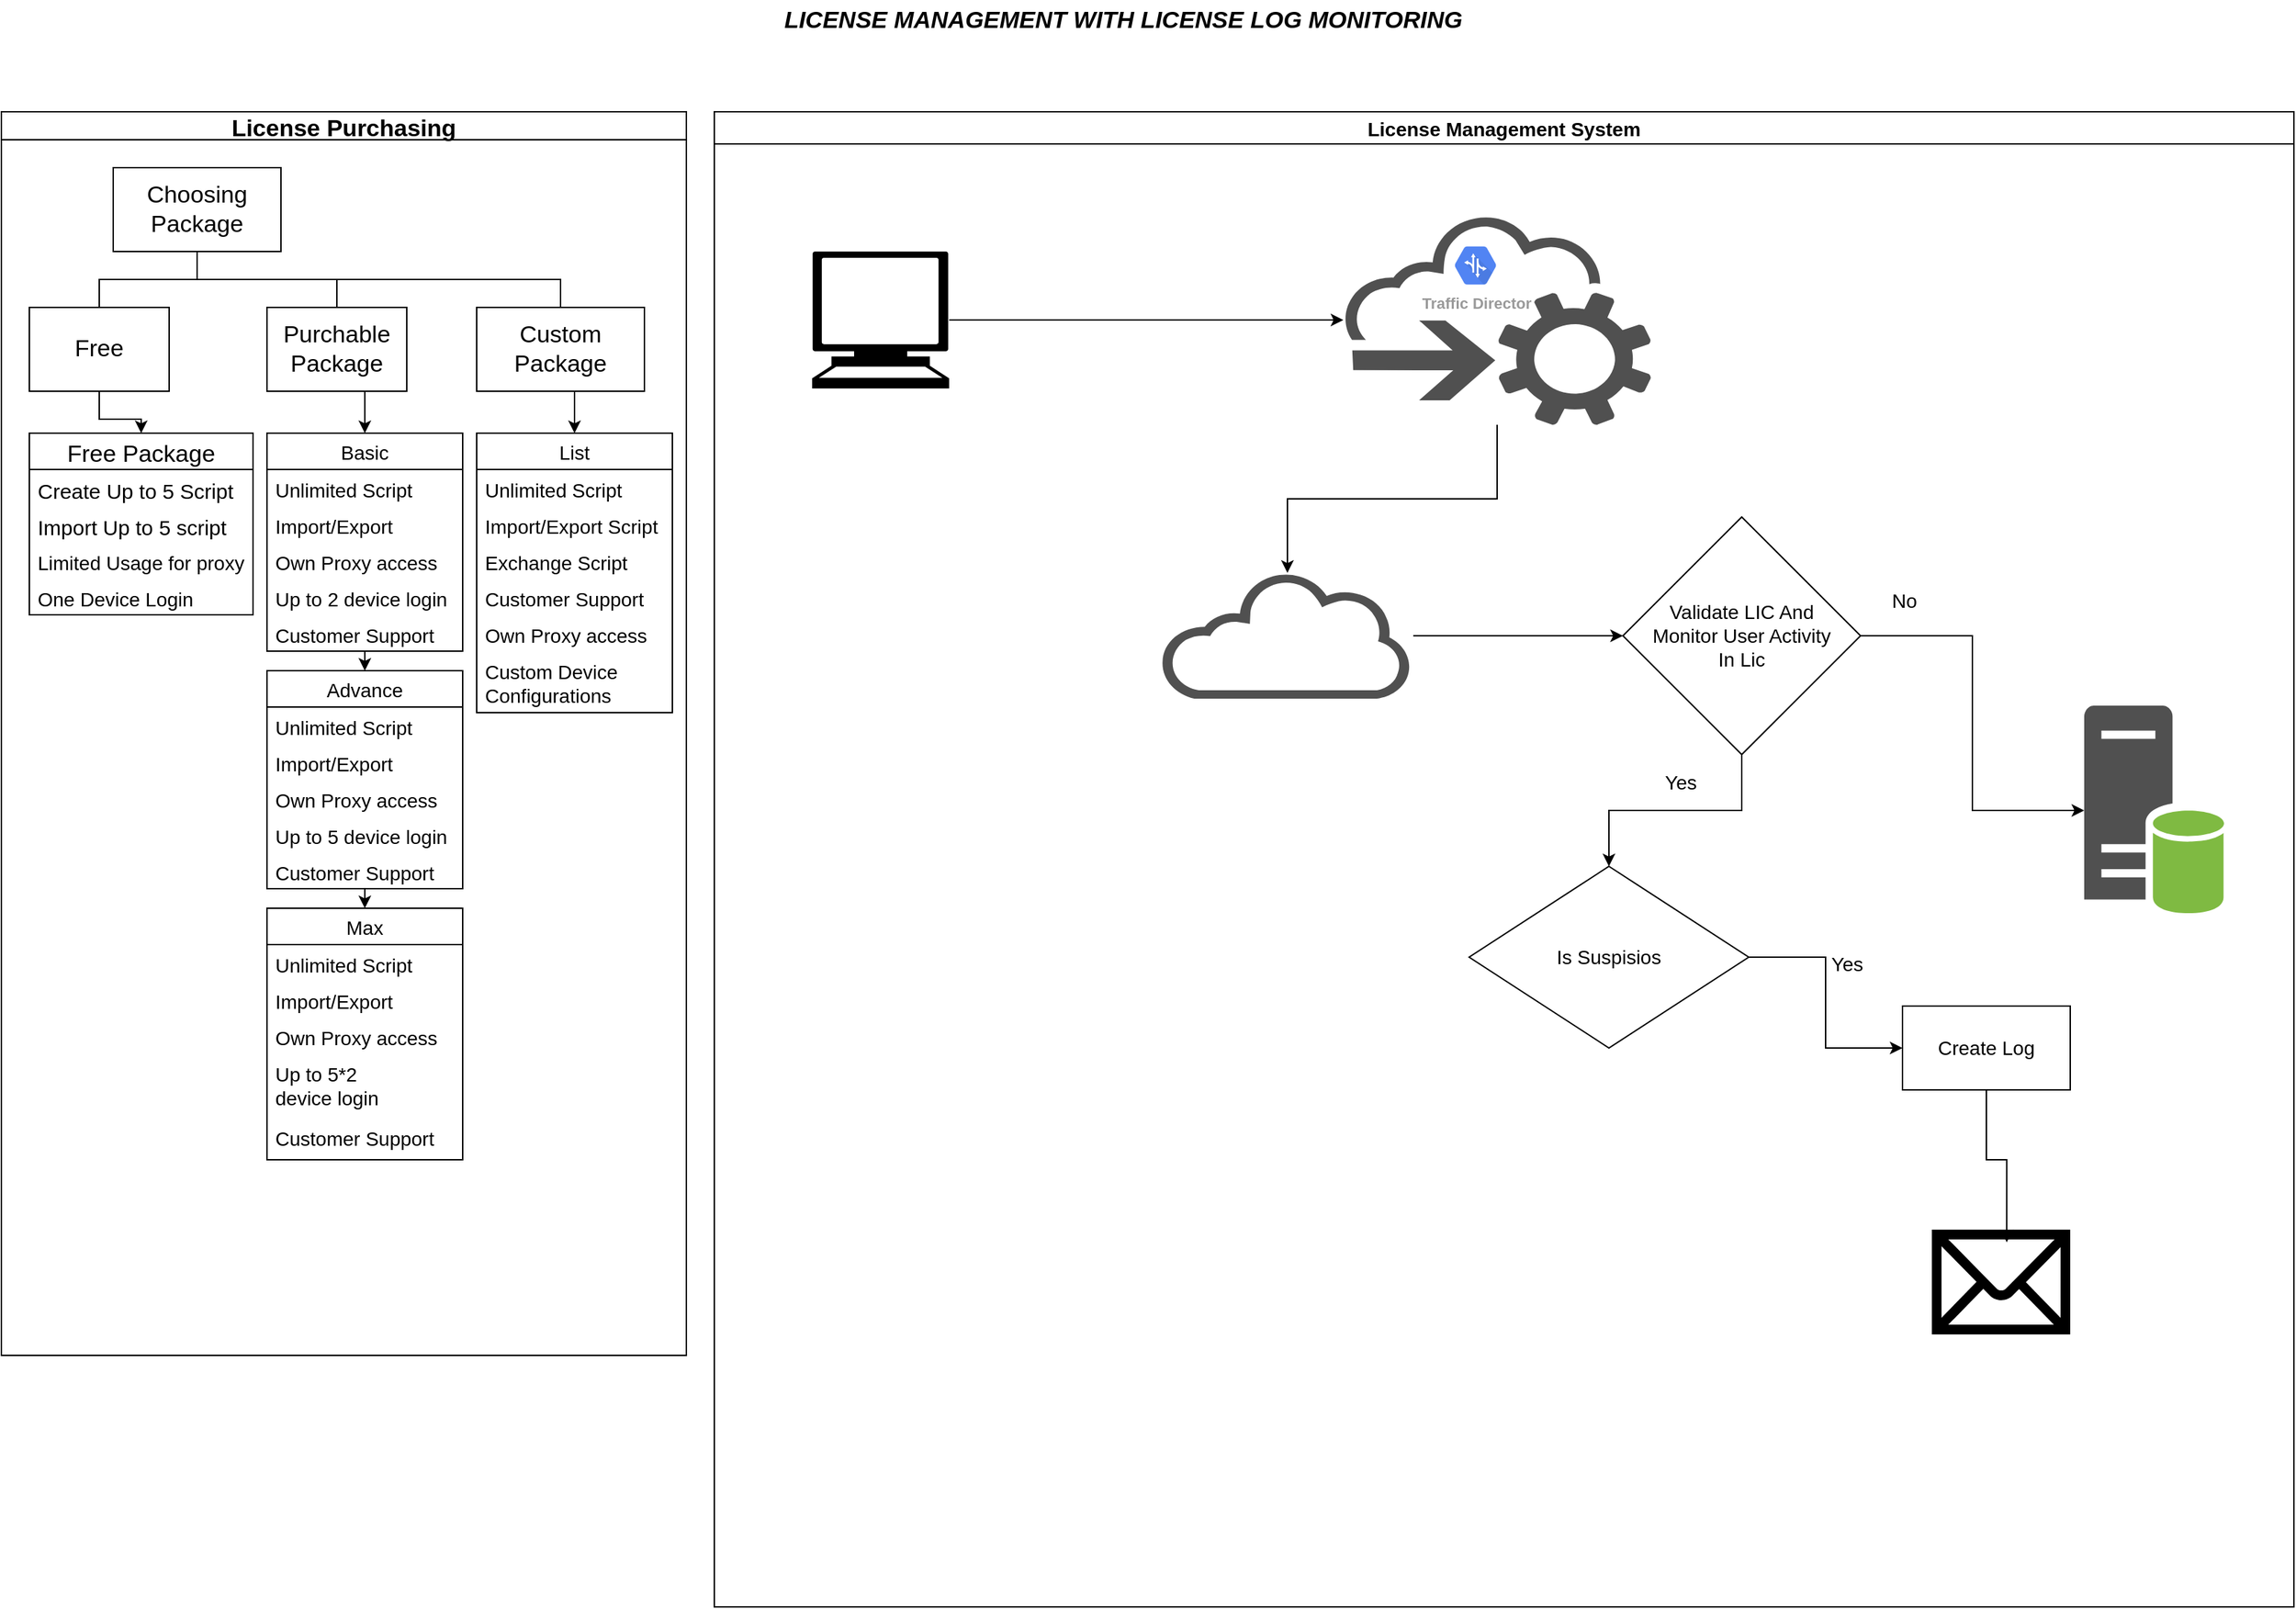 <mxfile version="17.4.6" type="github">
  <diagram name="Page-1" id="74b105a0-9070-1c63-61bc-23e55f88626e">
    <mxGraphModel dx="2844" dy="1602" grid="1" gridSize="10" guides="1" tooltips="1" connect="1" arrows="1" fold="1" page="1" pageScale="1.5" pageWidth="1169" pageHeight="826" background="none" math="0" shadow="0">
      <root>
        <mxCell id="0" style=";html=1;" />
        <mxCell id="1" style=";html=1;" parent="0" />
        <mxCell id="EOm_PajLkAZvnmIKBMYh-17" value="LICENSE MANAGEMENT WITH LICENSE LOG MONITORING&amp;nbsp;" style="text;html=1;strokeColor=none;fillColor=none;align=center;verticalAlign=middle;whiteSpace=wrap;rounded=0;fontStyle=3;fontSize=17;" vertex="1" parent="1">
          <mxGeometry x="290" y="40" width="1110" height="30" as="geometry" />
        </mxCell>
        <mxCell id="EOm_PajLkAZvnmIKBMYh-26" value="License Purchasing" style="swimlane;startSize=20;horizontal=1;containerType=tree;newEdgeStyle={&quot;edgeStyle&quot;:&quot;elbowEdgeStyle&quot;,&quot;startArrow&quot;:&quot;none&quot;,&quot;endArrow&quot;:&quot;none&quot;};fontSize=17;" vertex="1" parent="1">
          <mxGeometry x="40" y="120" width="490" height="890" as="geometry" />
        </mxCell>
        <mxCell id="EOm_PajLkAZvnmIKBMYh-27" value="" style="edgeStyle=elbowEdgeStyle;elbow=vertical;startArrow=none;endArrow=none;rounded=0;fontSize=17;" edge="1" parent="EOm_PajLkAZvnmIKBMYh-26" source="EOm_PajLkAZvnmIKBMYh-29" target="EOm_PajLkAZvnmIKBMYh-30">
          <mxGeometry relative="1" as="geometry" />
        </mxCell>
        <mxCell id="EOm_PajLkAZvnmIKBMYh-28" value="" style="edgeStyle=elbowEdgeStyle;elbow=vertical;startArrow=none;endArrow=none;rounded=0;fontSize=17;" edge="1" parent="EOm_PajLkAZvnmIKBMYh-26" source="EOm_PajLkAZvnmIKBMYh-29" target="EOm_PajLkAZvnmIKBMYh-31">
          <mxGeometry relative="1" as="geometry" />
        </mxCell>
        <UserObject label="Choosing Package" treeRoot="1" id="EOm_PajLkAZvnmIKBMYh-29">
          <mxCell style="whiteSpace=wrap;html=1;align=center;treeFolding=1;treeMoving=1;newEdgeStyle={&quot;edgeStyle&quot;:&quot;elbowEdgeStyle&quot;,&quot;startArrow&quot;:&quot;none&quot;,&quot;endArrow&quot;:&quot;none&quot;};fontSize=17;" vertex="1" parent="EOm_PajLkAZvnmIKBMYh-26">
            <mxGeometry x="80" y="40" width="120" height="60" as="geometry" />
          </mxCell>
        </UserObject>
        <mxCell id="EOm_PajLkAZvnmIKBMYh-41" style="edgeStyle=orthogonalEdgeStyle;rounded=0;orthogonalLoop=1;jettySize=auto;html=1;entryX=0.5;entryY=0;entryDx=0;entryDy=0;fontSize=17;" edge="1" parent="EOm_PajLkAZvnmIKBMYh-26" source="EOm_PajLkAZvnmIKBMYh-30" target="EOm_PajLkAZvnmIKBMYh-37">
          <mxGeometry relative="1" as="geometry" />
        </mxCell>
        <mxCell id="EOm_PajLkAZvnmIKBMYh-30" value="Free" style="whiteSpace=wrap;html=1;align=center;verticalAlign=middle;treeFolding=1;treeMoving=1;newEdgeStyle={&quot;edgeStyle&quot;:&quot;elbowEdgeStyle&quot;,&quot;startArrow&quot;:&quot;none&quot;,&quot;endArrow&quot;:&quot;none&quot;};fontSize=17;" vertex="1" parent="EOm_PajLkAZvnmIKBMYh-26">
          <mxGeometry x="20" y="140" width="100" height="60" as="geometry" />
        </mxCell>
        <mxCell id="EOm_PajLkAZvnmIKBMYh-46" style="edgeStyle=orthogonalEdgeStyle;rounded=0;orthogonalLoop=1;jettySize=auto;html=1;exitX=0.5;exitY=1;exitDx=0;exitDy=0;entryX=0.5;entryY=0;entryDx=0;entryDy=0;fontSize=14;" edge="1" parent="EOm_PajLkAZvnmIKBMYh-26" source="EOm_PajLkAZvnmIKBMYh-31" target="EOm_PajLkAZvnmIKBMYh-42">
          <mxGeometry relative="1" as="geometry" />
        </mxCell>
        <mxCell id="EOm_PajLkAZvnmIKBMYh-31" value="Purchable Package" style="whiteSpace=wrap;html=1;align=center;verticalAlign=middle;treeFolding=1;treeMoving=1;newEdgeStyle={&quot;edgeStyle&quot;:&quot;elbowEdgeStyle&quot;,&quot;startArrow&quot;:&quot;none&quot;,&quot;endArrow&quot;:&quot;none&quot;};fontSize=17;" vertex="1" parent="EOm_PajLkAZvnmIKBMYh-26">
          <mxGeometry x="190" y="140" width="100" height="60" as="geometry" />
        </mxCell>
        <mxCell id="EOm_PajLkAZvnmIKBMYh-32" value="" style="edgeStyle=elbowEdgeStyle;rounded=0;orthogonalLoop=1;jettySize=auto;html=1;elbow=vertical;startArrow=none;endArrow=none;" edge="1" source="EOm_PajLkAZvnmIKBMYh-29" target="EOm_PajLkAZvnmIKBMYh-33" parent="EOm_PajLkAZvnmIKBMYh-26">
          <mxGeometry relative="1" as="geometry" />
        </mxCell>
        <UserObject label="Custom Package" treeRoot="1" id="EOm_PajLkAZvnmIKBMYh-33">
          <mxCell style="whiteSpace=wrap;html=1;align=center;treeFolding=1;treeMoving=1;newEdgeStyle={&quot;edgeStyle&quot;:&quot;elbowEdgeStyle&quot;,&quot;startArrow&quot;:&quot;none&quot;,&quot;endArrow&quot;:&quot;none&quot;};fontSize=17;" vertex="1" parent="EOm_PajLkAZvnmIKBMYh-26">
            <mxGeometry x="340.0" y="140" width="120" height="60" as="geometry" />
          </mxCell>
        </UserObject>
        <mxCell id="EOm_PajLkAZvnmIKBMYh-37" value="Free Package" style="swimlane;fontStyle=0;childLayout=stackLayout;horizontal=1;startSize=26;fillColor=none;horizontalStack=0;resizeParent=1;resizeParentMax=0;resizeLast=0;collapsible=1;marginBottom=0;fontSize=17;" vertex="1" parent="EOm_PajLkAZvnmIKBMYh-26">
          <mxGeometry x="20" y="230" width="160" height="130" as="geometry" />
        </mxCell>
        <mxCell id="EOm_PajLkAZvnmIKBMYh-38" value="Create Up to 5 Script" style="text;strokeColor=none;fillColor=none;align=left;verticalAlign=top;spacingLeft=4;spacingRight=4;overflow=hidden;rotatable=0;points=[[0,0.5],[1,0.5]];portConstraint=eastwest;fontSize=15;" vertex="1" parent="EOm_PajLkAZvnmIKBMYh-37">
          <mxGeometry y="26" width="160" height="26" as="geometry" />
        </mxCell>
        <mxCell id="EOm_PajLkAZvnmIKBMYh-39" value="Import Up to 5 script" style="text;strokeColor=none;fillColor=none;align=left;verticalAlign=top;spacingLeft=4;spacingRight=4;overflow=hidden;rotatable=0;points=[[0,0.5],[1,0.5]];portConstraint=eastwest;fontSize=15;" vertex="1" parent="EOm_PajLkAZvnmIKBMYh-37">
          <mxGeometry y="52" width="160" height="26" as="geometry" />
        </mxCell>
        <mxCell id="EOm_PajLkAZvnmIKBMYh-40" value="Limited Usage for proxy" style="text;strokeColor=none;fillColor=none;align=left;verticalAlign=top;spacingLeft=4;spacingRight=4;overflow=hidden;rotatable=0;points=[[0,0.5],[1,0.5]];portConstraint=eastwest;fontSize=14;" vertex="1" parent="EOm_PajLkAZvnmIKBMYh-37">
          <mxGeometry y="78" width="160" height="26" as="geometry" />
        </mxCell>
        <mxCell id="EOm_PajLkAZvnmIKBMYh-60" value="One Device Login&#xa;" style="text;strokeColor=none;fillColor=none;align=left;verticalAlign=top;spacingLeft=4;spacingRight=4;overflow=hidden;rotatable=0;points=[[0,0.5],[1,0.5]];portConstraint=eastwest;fontSize=14;" vertex="1" parent="EOm_PajLkAZvnmIKBMYh-37">
          <mxGeometry y="104" width="160" height="26" as="geometry" />
        </mxCell>
        <mxCell id="EOm_PajLkAZvnmIKBMYh-42" value="Basic" style="swimlane;fontStyle=0;childLayout=stackLayout;horizontal=1;startSize=26;fillColor=none;horizontalStack=0;resizeParent=1;resizeParentMax=0;resizeLast=0;collapsible=1;marginBottom=0;fontSize=14;noLabel=0;" vertex="1" parent="EOm_PajLkAZvnmIKBMYh-26">
          <mxGeometry x="190" y="230" width="140" height="156" as="geometry">
            <mxRectangle x="190" y="230" width="50" height="26" as="alternateBounds" />
          </mxGeometry>
        </mxCell>
        <mxCell id="EOm_PajLkAZvnmIKBMYh-43" value="Unlimited Script " style="text;strokeColor=none;fillColor=none;align=left;verticalAlign=top;spacingLeft=4;spacingRight=4;overflow=hidden;rotatable=0;points=[[0,0.5],[1,0.5]];portConstraint=eastwest;fontSize=14;" vertex="1" parent="EOm_PajLkAZvnmIKBMYh-42">
          <mxGeometry y="26" width="140" height="26" as="geometry" />
        </mxCell>
        <mxCell id="EOm_PajLkAZvnmIKBMYh-44" value="Import/Export" style="text;strokeColor=none;fillColor=none;align=left;verticalAlign=top;spacingLeft=4;spacingRight=4;overflow=hidden;rotatable=0;points=[[0,0.5],[1,0.5]];portConstraint=eastwest;fontSize=14;" vertex="1" parent="EOm_PajLkAZvnmIKBMYh-42">
          <mxGeometry y="52" width="140" height="26" as="geometry" />
        </mxCell>
        <mxCell id="EOm_PajLkAZvnmIKBMYh-45" value="Own Proxy access" style="text;strokeColor=none;fillColor=none;align=left;verticalAlign=top;spacingLeft=4;spacingRight=4;overflow=hidden;rotatable=0;points=[[0,0.5],[1,0.5]];portConstraint=eastwest;fontSize=14;" vertex="1" parent="EOm_PajLkAZvnmIKBMYh-42">
          <mxGeometry y="78" width="140" height="26" as="geometry" />
        </mxCell>
        <mxCell id="EOm_PajLkAZvnmIKBMYh-59" value="Up to 2 device login" style="text;strokeColor=none;fillColor=none;align=left;verticalAlign=top;spacingLeft=4;spacingRight=4;overflow=hidden;rotatable=0;points=[[0,0.5],[1,0.5]];portConstraint=eastwest;fontSize=14;" vertex="1" parent="EOm_PajLkAZvnmIKBMYh-42">
          <mxGeometry y="104" width="140" height="26" as="geometry" />
        </mxCell>
        <mxCell id="EOm_PajLkAZvnmIKBMYh-90" value="Customer Support" style="text;strokeColor=none;fillColor=none;align=left;verticalAlign=top;spacingLeft=4;spacingRight=4;overflow=hidden;rotatable=0;points=[[0,0.5],[1,0.5]];portConstraint=eastwest;fontSize=14;" vertex="1" parent="EOm_PajLkAZvnmIKBMYh-42">
          <mxGeometry y="130" width="140" height="26" as="geometry" />
        </mxCell>
        <mxCell id="EOm_PajLkAZvnmIKBMYh-66" style="edgeStyle=orthogonalEdgeStyle;rounded=0;orthogonalLoop=1;jettySize=auto;html=1;exitX=0.5;exitY=1;exitDx=0;exitDy=0;entryX=0.5;entryY=0;entryDx=0;entryDy=0;fontSize=14;" edge="1" target="EOm_PajLkAZvnmIKBMYh-67" source="EOm_PajLkAZvnmIKBMYh-42" parent="EOm_PajLkAZvnmIKBMYh-26">
          <mxGeometry relative="1" as="geometry">
            <mxPoint x="450.0" y="330" as="sourcePoint" />
          </mxGeometry>
        </mxCell>
        <mxCell id="EOm_PajLkAZvnmIKBMYh-67" value="Advance" style="swimlane;fontStyle=0;childLayout=stackLayout;horizontal=1;startSize=26;fillColor=none;horizontalStack=0;resizeParent=1;resizeParentMax=0;resizeLast=0;collapsible=1;marginBottom=0;fontSize=14;noLabel=0;" vertex="1" parent="EOm_PajLkAZvnmIKBMYh-26">
          <mxGeometry x="190" y="400" width="140" height="156" as="geometry">
            <mxRectangle x="190" y="230" width="50" height="26" as="alternateBounds" />
          </mxGeometry>
        </mxCell>
        <mxCell id="EOm_PajLkAZvnmIKBMYh-68" value="Unlimited Script " style="text;strokeColor=none;fillColor=none;align=left;verticalAlign=top;spacingLeft=4;spacingRight=4;overflow=hidden;rotatable=0;points=[[0,0.5],[1,0.5]];portConstraint=eastwest;fontSize=14;" vertex="1" parent="EOm_PajLkAZvnmIKBMYh-67">
          <mxGeometry y="26" width="140" height="26" as="geometry" />
        </mxCell>
        <mxCell id="EOm_PajLkAZvnmIKBMYh-69" value="Import/Export" style="text;strokeColor=none;fillColor=none;align=left;verticalAlign=top;spacingLeft=4;spacingRight=4;overflow=hidden;rotatable=0;points=[[0,0.5],[1,0.5]];portConstraint=eastwest;fontSize=14;" vertex="1" parent="EOm_PajLkAZvnmIKBMYh-67">
          <mxGeometry y="52" width="140" height="26" as="geometry" />
        </mxCell>
        <mxCell id="EOm_PajLkAZvnmIKBMYh-70" value="Own Proxy access" style="text;strokeColor=none;fillColor=none;align=left;verticalAlign=top;spacingLeft=4;spacingRight=4;overflow=hidden;rotatable=0;points=[[0,0.5],[1,0.5]];portConstraint=eastwest;fontSize=14;" vertex="1" parent="EOm_PajLkAZvnmIKBMYh-67">
          <mxGeometry y="78" width="140" height="26" as="geometry" />
        </mxCell>
        <mxCell id="EOm_PajLkAZvnmIKBMYh-71" value="Up to 5 device login" style="text;strokeColor=none;fillColor=none;align=left;verticalAlign=top;spacingLeft=4;spacingRight=4;overflow=hidden;rotatable=0;points=[[0,0.5],[1,0.5]];portConstraint=eastwest;fontSize=14;" vertex="1" parent="EOm_PajLkAZvnmIKBMYh-67">
          <mxGeometry y="104" width="140" height="26" as="geometry" />
        </mxCell>
        <mxCell id="EOm_PajLkAZvnmIKBMYh-91" value="Customer Support" style="text;strokeColor=none;fillColor=none;align=left;verticalAlign=top;spacingLeft=4;spacingRight=4;overflow=hidden;rotatable=0;points=[[0,0.5],[1,0.5]];portConstraint=eastwest;fontSize=14;" vertex="1" parent="EOm_PajLkAZvnmIKBMYh-67">
          <mxGeometry y="130" width="140" height="26" as="geometry" />
        </mxCell>
        <mxCell id="EOm_PajLkAZvnmIKBMYh-72" style="edgeStyle=orthogonalEdgeStyle;rounded=0;orthogonalLoop=1;jettySize=auto;html=1;exitX=0.5;exitY=1;exitDx=0;exitDy=0;entryX=0.5;entryY=0;entryDx=0;entryDy=0;fontSize=14;" edge="1" target="EOm_PajLkAZvnmIKBMYh-73" source="EOm_PajLkAZvnmIKBMYh-67" parent="EOm_PajLkAZvnmIKBMYh-26">
          <mxGeometry relative="1" as="geometry">
            <mxPoint x="470.0" y="490" as="sourcePoint" />
          </mxGeometry>
        </mxCell>
        <mxCell id="EOm_PajLkAZvnmIKBMYh-73" value="Max" style="swimlane;fontStyle=0;childLayout=stackLayout;horizontal=1;startSize=26;fillColor=none;horizontalStack=0;resizeParent=1;resizeParentMax=0;resizeLast=0;collapsible=1;marginBottom=0;fontSize=14;noLabel=0;" vertex="1" parent="EOm_PajLkAZvnmIKBMYh-26">
          <mxGeometry x="190" y="570" width="140" height="180" as="geometry">
            <mxRectangle x="190" y="230" width="50" height="26" as="alternateBounds" />
          </mxGeometry>
        </mxCell>
        <mxCell id="EOm_PajLkAZvnmIKBMYh-74" value="Unlimited Script " style="text;strokeColor=none;fillColor=none;align=left;verticalAlign=top;spacingLeft=4;spacingRight=4;overflow=hidden;rotatable=0;points=[[0,0.5],[1,0.5]];portConstraint=eastwest;fontSize=14;" vertex="1" parent="EOm_PajLkAZvnmIKBMYh-73">
          <mxGeometry y="26" width="140" height="26" as="geometry" />
        </mxCell>
        <mxCell id="EOm_PajLkAZvnmIKBMYh-75" value="Import/Export" style="text;strokeColor=none;fillColor=none;align=left;verticalAlign=top;spacingLeft=4;spacingRight=4;overflow=hidden;rotatable=0;points=[[0,0.5],[1,0.5]];portConstraint=eastwest;fontSize=14;" vertex="1" parent="EOm_PajLkAZvnmIKBMYh-73">
          <mxGeometry y="52" width="140" height="26" as="geometry" />
        </mxCell>
        <mxCell id="EOm_PajLkAZvnmIKBMYh-76" value="Own Proxy access" style="text;strokeColor=none;fillColor=none;align=left;verticalAlign=top;spacingLeft=4;spacingRight=4;overflow=hidden;rotatable=0;points=[[0,0.5],[1,0.5]];portConstraint=eastwest;fontSize=14;" vertex="1" parent="EOm_PajLkAZvnmIKBMYh-73">
          <mxGeometry y="78" width="140" height="26" as="geometry" />
        </mxCell>
        <mxCell id="EOm_PajLkAZvnmIKBMYh-77" value="Up to 5*2 &#xa;device login" style="text;strokeColor=none;fillColor=none;align=left;verticalAlign=top;spacingLeft=4;spacingRight=4;overflow=hidden;rotatable=0;points=[[0,0.5],[1,0.5]];portConstraint=eastwest;fontSize=14;" vertex="1" parent="EOm_PajLkAZvnmIKBMYh-73">
          <mxGeometry y="104" width="140" height="46" as="geometry" />
        </mxCell>
        <mxCell id="EOm_PajLkAZvnmIKBMYh-92" value="Customer Support" style="text;strokeColor=none;fillColor=none;align=left;verticalAlign=top;spacingLeft=4;spacingRight=4;overflow=hidden;rotatable=0;points=[[0,0.5],[1,0.5]];portConstraint=eastwest;fontSize=14;" vertex="1" parent="EOm_PajLkAZvnmIKBMYh-73">
          <mxGeometry y="150" width="140" height="30" as="geometry" />
        </mxCell>
        <mxCell id="EOm_PajLkAZvnmIKBMYh-82" value="List" style="swimlane;fontStyle=0;childLayout=stackLayout;horizontal=1;startSize=26;fillColor=none;horizontalStack=0;resizeParent=1;resizeParentMax=0;resizeLast=0;collapsible=1;marginBottom=0;fontSize=14;" vertex="1" parent="EOm_PajLkAZvnmIKBMYh-26">
          <mxGeometry x="340" y="230" width="140" height="200" as="geometry" />
        </mxCell>
        <mxCell id="EOm_PajLkAZvnmIKBMYh-83" value="Unlimited Script" style="text;strokeColor=none;fillColor=none;align=left;verticalAlign=top;spacingLeft=4;spacingRight=4;overflow=hidden;rotatable=0;points=[[0,0.5],[1,0.5]];portConstraint=eastwest;fontSize=14;" vertex="1" parent="EOm_PajLkAZvnmIKBMYh-82">
          <mxGeometry y="26" width="140" height="26" as="geometry" />
        </mxCell>
        <mxCell id="EOm_PajLkAZvnmIKBMYh-84" value="Import/Export Script" style="text;strokeColor=none;fillColor=none;align=left;verticalAlign=top;spacingLeft=4;spacingRight=4;overflow=hidden;rotatable=0;points=[[0,0.5],[1,0.5]];portConstraint=eastwest;fontSize=14;" vertex="1" parent="EOm_PajLkAZvnmIKBMYh-82">
          <mxGeometry y="52" width="140" height="26" as="geometry" />
        </mxCell>
        <mxCell id="EOm_PajLkAZvnmIKBMYh-85" value="Exchange Script" style="text;strokeColor=none;fillColor=none;align=left;verticalAlign=top;spacingLeft=4;spacingRight=4;overflow=hidden;rotatable=0;points=[[0,0.5],[1,0.5]];portConstraint=eastwest;fontSize=14;" vertex="1" parent="EOm_PajLkAZvnmIKBMYh-82">
          <mxGeometry y="78" width="140" height="26" as="geometry" />
        </mxCell>
        <mxCell id="EOm_PajLkAZvnmIKBMYh-86" value="Customer Support" style="text;strokeColor=none;fillColor=none;align=left;verticalAlign=top;spacingLeft=4;spacingRight=4;overflow=hidden;rotatable=0;points=[[0,0.5],[1,0.5]];portConstraint=eastwest;fontSize=14;" vertex="1" parent="EOm_PajLkAZvnmIKBMYh-82">
          <mxGeometry y="104" width="140" height="26" as="geometry" />
        </mxCell>
        <mxCell id="EOm_PajLkAZvnmIKBMYh-87" value="Own Proxy access" style="text;strokeColor=none;fillColor=none;align=left;verticalAlign=top;spacingLeft=4;spacingRight=4;overflow=hidden;rotatable=0;points=[[0,0.5],[1,0.5]];portConstraint=eastwest;fontSize=14;" vertex="1" parent="EOm_PajLkAZvnmIKBMYh-82">
          <mxGeometry y="130" width="140" height="26" as="geometry" />
        </mxCell>
        <mxCell id="EOm_PajLkAZvnmIKBMYh-88" value="Custom Device &#xa;Configurations" style="text;strokeColor=none;fillColor=none;align=left;verticalAlign=top;spacingLeft=4;spacingRight=4;overflow=hidden;rotatable=0;points=[[0,0.5],[1,0.5]];portConstraint=eastwest;fontSize=14;" vertex="1" parent="EOm_PajLkAZvnmIKBMYh-82">
          <mxGeometry y="156" width="140" height="44" as="geometry" />
        </mxCell>
        <mxCell id="EOm_PajLkAZvnmIKBMYh-89" style="edgeStyle=orthogonalEdgeStyle;rounded=0;orthogonalLoop=1;jettySize=auto;html=1;exitX=0.5;exitY=1;exitDx=0;exitDy=0;entryX=0.5;entryY=0;entryDx=0;entryDy=0;fontSize=14;" edge="1" parent="EOm_PajLkAZvnmIKBMYh-26" source="EOm_PajLkAZvnmIKBMYh-33" target="EOm_PajLkAZvnmIKBMYh-82">
          <mxGeometry relative="1" as="geometry" />
        </mxCell>
        <mxCell id="EOm_PajLkAZvnmIKBMYh-93" value="License Management System" style="swimlane;fontSize=14;" vertex="1" parent="1">
          <mxGeometry x="550" y="120" width="1130" height="1070" as="geometry" />
        </mxCell>
        <mxCell id="EOm_PajLkAZvnmIKBMYh-116" style="edgeStyle=orthogonalEdgeStyle;rounded=0;orthogonalLoop=1;jettySize=auto;html=1;fontSize=14;" edge="1" parent="EOm_PajLkAZvnmIKBMYh-93" source="EOm_PajLkAZvnmIKBMYh-94" target="EOm_PajLkAZvnmIKBMYh-115">
          <mxGeometry relative="1" as="geometry" />
        </mxCell>
        <mxCell id="EOm_PajLkAZvnmIKBMYh-94" value="" style="shape=mxgraph.signs.tech.computer;html=1;pointerEvents=1;fillColor=#000000;strokeColor=none;verticalLabelPosition=bottom;verticalAlign=top;align=center;sketch=0;fontSize=14;" vertex="1" parent="EOm_PajLkAZvnmIKBMYh-93">
          <mxGeometry x="70" y="100" width="98" height="98" as="geometry" />
        </mxCell>
        <mxCell id="EOm_PajLkAZvnmIKBMYh-98" value="" style="sketch=0;shadow=0;dashed=0;html=1;strokeColor=none;fillColor=#505050;labelPosition=center;verticalLabelPosition=bottom;verticalAlign=top;outlineConnect=0;align=center;shape=mxgraph.office.databases.database_server_green;fontSize=14;" vertex="1" parent="EOm_PajLkAZvnmIKBMYh-93">
          <mxGeometry x="980" y="425" width="100" height="150" as="geometry" />
        </mxCell>
        <mxCell id="EOm_PajLkAZvnmIKBMYh-122" style="edgeStyle=orthogonalEdgeStyle;rounded=0;orthogonalLoop=1;jettySize=auto;html=1;fontSize=14;" edge="1" parent="EOm_PajLkAZvnmIKBMYh-93" source="EOm_PajLkAZvnmIKBMYh-115" target="EOm_PajLkAZvnmIKBMYh-117">
          <mxGeometry relative="1" as="geometry" />
        </mxCell>
        <mxCell id="EOm_PajLkAZvnmIKBMYh-115" value="" style="sketch=0;pointerEvents=1;shadow=0;dashed=0;html=1;strokeColor=none;fillColor=#505050;labelPosition=center;verticalLabelPosition=bottom;outlineConnect=0;verticalAlign=top;align=center;shape=mxgraph.office.clouds.cloud_service_request;fontSize=14;" vertex="1" parent="EOm_PajLkAZvnmIKBMYh-93">
          <mxGeometry x="450" y="74" width="220" height="150" as="geometry" />
        </mxCell>
        <mxCell id="EOm_PajLkAZvnmIKBMYh-124" style="edgeStyle=orthogonalEdgeStyle;rounded=0;orthogonalLoop=1;jettySize=auto;html=1;entryX=0;entryY=0.5;entryDx=0;entryDy=0;fontSize=14;" edge="1" parent="EOm_PajLkAZvnmIKBMYh-93" source="EOm_PajLkAZvnmIKBMYh-117" target="EOm_PajLkAZvnmIKBMYh-123">
          <mxGeometry relative="1" as="geometry" />
        </mxCell>
        <mxCell id="EOm_PajLkAZvnmIKBMYh-117" value="" style="sketch=0;pointerEvents=1;shadow=0;dashed=0;html=1;strokeColor=none;fillColor=#505050;labelPosition=center;verticalLabelPosition=bottom;outlineConnect=0;verticalAlign=top;align=center;shape=mxgraph.office.clouds.cloud;fontSize=14;" vertex="1" parent="EOm_PajLkAZvnmIKBMYh-93">
          <mxGeometry x="320" y="330" width="180" height="90" as="geometry" />
        </mxCell>
        <mxCell id="EOm_PajLkAZvnmIKBMYh-125" style="edgeStyle=orthogonalEdgeStyle;rounded=0;orthogonalLoop=1;jettySize=auto;html=1;exitX=1;exitY=0.5;exitDx=0;exitDy=0;fontSize=14;" edge="1" parent="EOm_PajLkAZvnmIKBMYh-93" source="EOm_PajLkAZvnmIKBMYh-123" target="EOm_PajLkAZvnmIKBMYh-98">
          <mxGeometry relative="1" as="geometry" />
        </mxCell>
        <mxCell id="EOm_PajLkAZvnmIKBMYh-143" value="No" style="edgeLabel;html=1;align=center;verticalAlign=middle;resizable=0;points=[];fontSize=14;" vertex="1" connectable="0" parent="EOm_PajLkAZvnmIKBMYh-125">
          <mxGeometry x="-0.82" y="4" relative="1" as="geometry">
            <mxPoint x="5" y="-21" as="offset" />
          </mxGeometry>
        </mxCell>
        <mxCell id="EOm_PajLkAZvnmIKBMYh-130" value="" style="edgeStyle=orthogonalEdgeStyle;rounded=0;orthogonalLoop=1;jettySize=auto;html=1;fontSize=14;" edge="1" parent="EOm_PajLkAZvnmIKBMYh-93" source="EOm_PajLkAZvnmIKBMYh-123" target="EOm_PajLkAZvnmIKBMYh-129">
          <mxGeometry relative="1" as="geometry" />
        </mxCell>
        <mxCell id="EOm_PajLkAZvnmIKBMYh-142" value="Yes" style="edgeLabel;html=1;align=center;verticalAlign=middle;resizable=0;points=[];fontSize=14;" vertex="1" connectable="0" parent="EOm_PajLkAZvnmIKBMYh-130">
          <mxGeometry x="0.311" y="-2" relative="1" as="geometry">
            <mxPoint x="30" y="-18" as="offset" />
          </mxGeometry>
        </mxCell>
        <mxCell id="EOm_PajLkAZvnmIKBMYh-123" value="Validate LIC And&lt;br&gt;&amp;nbsp;Monitor User Activity&amp;nbsp;&lt;br&gt;In Lic&lt;br&gt;" style="rhombus;whiteSpace=wrap;html=1;fontSize=14;" vertex="1" parent="EOm_PajLkAZvnmIKBMYh-93">
          <mxGeometry x="650" y="290" width="170" height="170" as="geometry" />
        </mxCell>
        <mxCell id="EOm_PajLkAZvnmIKBMYh-129" value="Is Suspisios" style="rhombus;whiteSpace=wrap;html=1;fontSize=14;" vertex="1" parent="EOm_PajLkAZvnmIKBMYh-93">
          <mxGeometry x="540" y="540" width="200" height="130" as="geometry" />
        </mxCell>
        <mxCell id="EOm_PajLkAZvnmIKBMYh-136" value="Traffic Director" style="sketch=0;html=1;fillColor=#5184F3;strokeColor=none;verticalAlign=top;labelPosition=center;verticalLabelPosition=bottom;align=center;spacingTop=-6;fontSize=11;fontStyle=1;fontColor=#999999;shape=mxgraph.gcp2.hexIcon;prIcon=traffic_director" vertex="1" parent="EOm_PajLkAZvnmIKBMYh-93">
          <mxGeometry x="522" y="90" width="45.13" height="40" as="geometry" />
        </mxCell>
        <mxCell id="EOm_PajLkAZvnmIKBMYh-141" style="edgeStyle=orthogonalEdgeStyle;rounded=0;orthogonalLoop=1;jettySize=auto;html=1;exitX=0.5;exitY=1;exitDx=0;exitDy=0;entryX=0.541;entryY=0.121;entryDx=0;entryDy=0;entryPerimeter=0;fontSize=14;" edge="1" parent="EOm_PajLkAZvnmIKBMYh-93" source="EOm_PajLkAZvnmIKBMYh-137" target="EOm_PajLkAZvnmIKBMYh-140">
          <mxGeometry relative="1" as="geometry" />
        </mxCell>
        <mxCell id="EOm_PajLkAZvnmIKBMYh-137" value="Create Log" style="whiteSpace=wrap;html=1;fontSize=14;" vertex="1" parent="EOm_PajLkAZvnmIKBMYh-93">
          <mxGeometry x="850" y="640" width="120" height="60" as="geometry" />
        </mxCell>
        <mxCell id="EOm_PajLkAZvnmIKBMYh-138" value="" style="edgeStyle=orthogonalEdgeStyle;rounded=0;orthogonalLoop=1;jettySize=auto;html=1;fontSize=14;" edge="1" parent="EOm_PajLkAZvnmIKBMYh-93" source="EOm_PajLkAZvnmIKBMYh-129" target="EOm_PajLkAZvnmIKBMYh-137">
          <mxGeometry relative="1" as="geometry" />
        </mxCell>
        <mxCell id="EOm_PajLkAZvnmIKBMYh-139" value="Yes" style="edgeLabel;html=1;align=center;verticalAlign=middle;resizable=0;points=[];fontSize=14;" vertex="1" connectable="0" parent="EOm_PajLkAZvnmIKBMYh-138">
          <mxGeometry x="-0.239" y="6" relative="1" as="geometry">
            <mxPoint x="9" y="-7" as="offset" />
          </mxGeometry>
        </mxCell>
        <mxCell id="EOm_PajLkAZvnmIKBMYh-140" value="" style="shape=mxgraph.signs.tech.mail;html=1;pointerEvents=1;fillColor=#000000;strokeColor=none;verticalLabelPosition=bottom;verticalAlign=top;align=center;sketch=0;fontSize=14;" vertex="1" parent="EOm_PajLkAZvnmIKBMYh-93">
          <mxGeometry x="871" y="800" width="99" height="75" as="geometry" />
        </mxCell>
      </root>
    </mxGraphModel>
  </diagram>
</mxfile>
